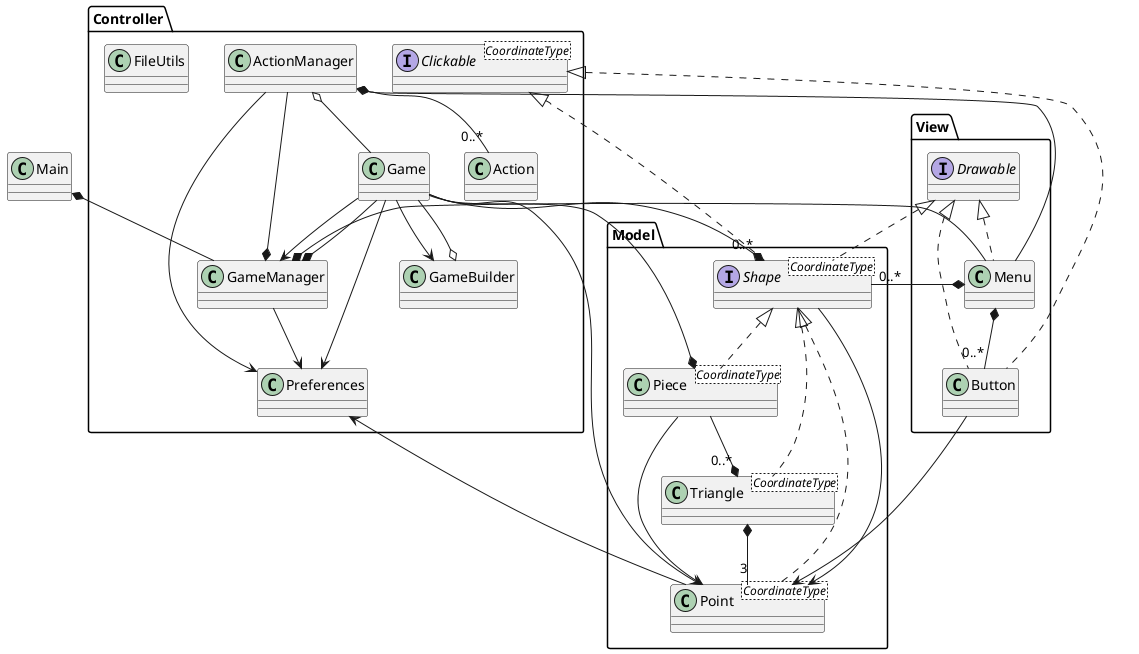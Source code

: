 @startuml
Class Main

Package Controller {
    Interface Clickable<CoordinateType>
    Class Action
    Class ActionManager
    Class FileUtils
    Class Game
    Class GameBuilder
    Class GameManager
    Class Preferences
}

Package Model {
    Interface Shape<CoordinateType>
    Class Piece<CoordinateType>
    Class Point<CoordinateType>
    Class Triangle<CoordinateType>
}

Package View {
    Interface Drawable
    Class Button
    Class Menu
}

Main *-- GameManager
Game --> GameManager
Clickable <|.. Button
Clickable <|.. Shape
ActionManager *-- "0..*" Action
ActionManager o-- Game
ActionManager o-- Menu
ActionManager --> Preferences
Game --* "0..*" Shape
Game --* Piece
Game --> GameBuilder
Game --> Point
Game --> Preferences
GameBuilder o-- Game
GameManager *-- Game
GameManager *-- Menu
GameManager *-- ActionManager
GameManager --> Preferences
Shape <|.. Piece
Shape <|.. Point
Shape <|.. Triangle
Shape --> Point
Piece --* "0..*" Triangle
Piece --> Point
Point --> Preferences
Triangle *-- "3" Point
Drawable <|.. Button
Drawable <|.. Menu
Drawable <|.. Shape
Button --> Point
Menu *-- "0..*" Button
Menu *-- "0..*" Shape
@enduml